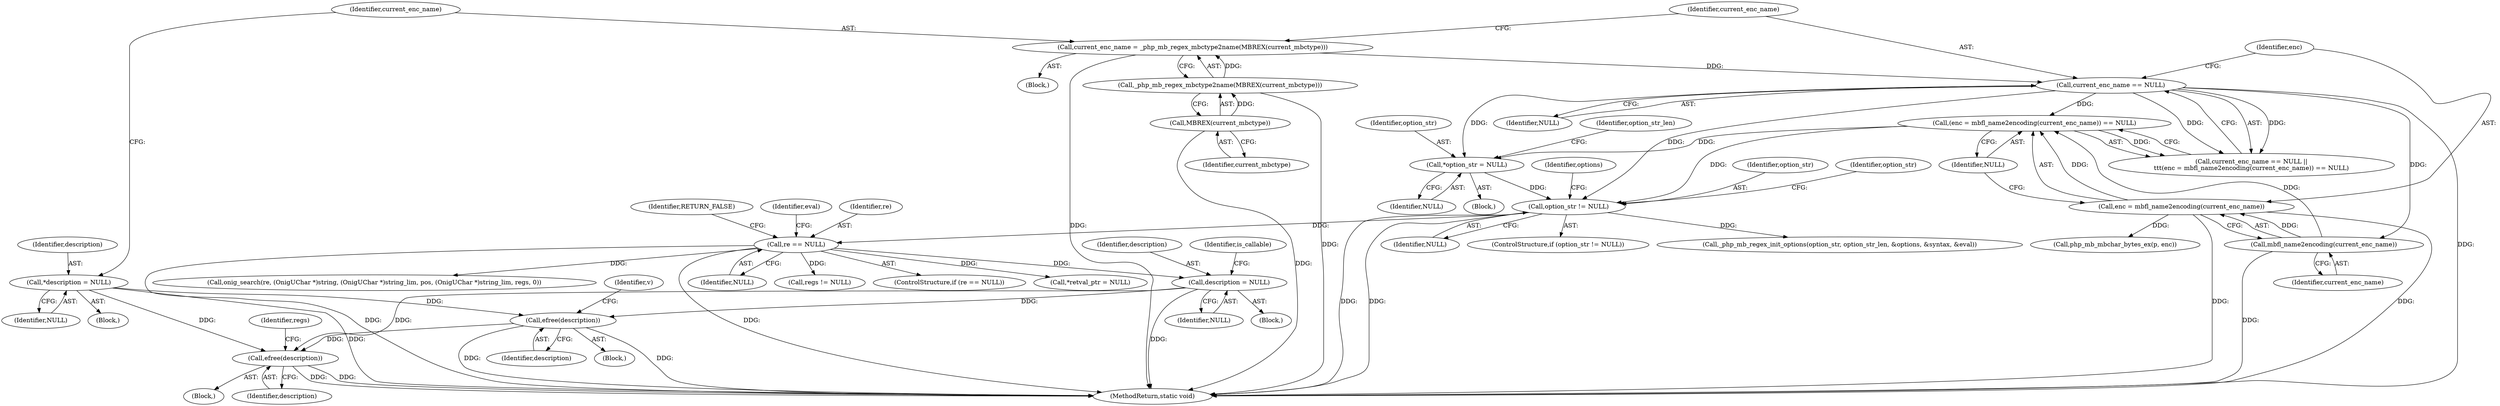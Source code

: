 digraph "0_php-src_5b597a2e5b28e2d5a52fc1be13f425f08f47cb62?w=1_1@API" {
"1000703" [label="(Call,efree(description))"];
"1000148" [label="(Call,*description = NULL)"];
"1000277" [label="(Call,description = NULL)"];
"1000257" [label="(Call,re == NULL)"];
"1000196" [label="(Call,option_str != NULL)"];
"1000178" [label="(Call,*option_str = NULL)"];
"1000162" [label="(Call,current_enc_name == NULL)"];
"1000155" [label="(Call,current_enc_name = _php_mb_regex_mbctype2name(MBREX(current_mbctype)))"];
"1000157" [label="(Call,_php_mb_regex_mbctype2name(MBREX(current_mbctype)))"];
"1000158" [label="(Call,MBREX(current_mbctype))"];
"1000165" [label="(Call,(enc = mbfl_name2encoding(current_enc_name)) == NULL)"];
"1000166" [label="(Call,enc = mbfl_name2encoding(current_enc_name))"];
"1000168" [label="(Call,mbfl_name2encoding(current_enc_name))"];
"1000624" [label="(Call,efree(description))"];
"1000259" [label="(Identifier,NULL)"];
"1000198" [label="(Identifier,NULL)"];
"1000157" [label="(Call,_php_mb_regex_mbctype2name(MBREX(current_mbctype)))"];
"1000170" [label="(Identifier,NULL)"];
"1000169" [label="(Identifier,current_enc_name)"];
"1000149" [label="(Identifier,description)"];
"1000159" [label="(Identifier,current_mbctype)"];
"1000625" [label="(Identifier,description)"];
"1000257" [label="(Call,re == NULL)"];
"1000702" [label="(Block,)"];
"1000162" [label="(Call,current_enc_name == NULL)"];
"1000155" [label="(Call,current_enc_name = _php_mb_regex_mbctype2name(MBREX(current_mbctype)))"];
"1000628" [label="(Identifier,v)"];
"1000195" [label="(ControlStructure,if (option_str != NULL))"];
"1000261" [label="(Identifier,RETURN_FALSE)"];
"1000212" [label="(Identifier,options)"];
"1000200" [label="(Call,_php_mb_regex_init_options(option_str, option_str_len, &options, &syntax, &eval))"];
"1000706" [label="(Call,regs != NULL)"];
"1000161" [label="(Call,current_enc_name == NULL ||\n\t\t\t(enc = mbfl_name2encoding(current_enc_name)) == NULL)"];
"1000158" [label="(Call,MBREX(current_mbctype))"];
"1000165" [label="(Call,(enc = mbfl_name2encoding(current_enc_name)) == NULL)"];
"1000176" [label="(Block,)"];
"1000264" [label="(Identifier,eval)"];
"1000180" [label="(Identifier,NULL)"];
"1000167" [label="(Identifier,enc)"];
"1000278" [label="(Identifier,description)"];
"1000183" [label="(Identifier,option_str_len)"];
"1000279" [label="(Identifier,NULL)"];
"1000179" [label="(Identifier,option_str)"];
"1000623" [label="(Block,)"];
"1000168" [label="(Call,mbfl_name2encoding(current_enc_name))"];
"1000197" [label="(Identifier,option_str)"];
"1000166" [label="(Call,enc = mbfl_name2encoding(current_enc_name))"];
"1000256" [label="(ControlStructure,if (re == NULL))"];
"1000150" [label="(Identifier,NULL)"];
"1000281" [label="(Identifier,is_callable)"];
"1000164" [label="(Identifier,NULL)"];
"1000258" [label="(Identifier,re)"];
"1000519" [label="(Call,*retval_ptr = NULL)"];
"1000153" [label="(Block,)"];
"1000196" [label="(Call,option_str != NULL)"];
"1000703" [label="(Call,efree(description))"];
"1000163" [label="(Identifier,current_enc_name)"];
"1000624" [label="(Call,efree(description))"];
"1000156" [label="(Identifier,current_enc_name)"];
"1000393" [label="(Call,php_mb_mbchar_bytes_ex(p, enc))"];
"1000148" [label="(Call,*description = NULL)"];
"1000312" [label="(Call,onig_search(re, (OnigUChar *)string, (OnigUChar *)string_lim, pos, (OnigUChar *)string_lim, regs, 0))"];
"1000704" [label="(Identifier,description)"];
"1000744" [label="(MethodReturn,static void)"];
"1000117" [label="(Block,)"];
"1000178" [label="(Call,*option_str = NULL)"];
"1000277" [label="(Call,description = NULL)"];
"1000707" [label="(Identifier,regs)"];
"1000201" [label="(Identifier,option_str)"];
"1000272" [label="(Block,)"];
"1000703" -> "1000702"  [label="AST: "];
"1000703" -> "1000704"  [label="CFG: "];
"1000704" -> "1000703"  [label="AST: "];
"1000707" -> "1000703"  [label="CFG: "];
"1000703" -> "1000744"  [label="DDG: "];
"1000703" -> "1000744"  [label="DDG: "];
"1000148" -> "1000703"  [label="DDG: "];
"1000277" -> "1000703"  [label="DDG: "];
"1000624" -> "1000703"  [label="DDG: "];
"1000148" -> "1000117"  [label="AST: "];
"1000148" -> "1000150"  [label="CFG: "];
"1000149" -> "1000148"  [label="AST: "];
"1000150" -> "1000148"  [label="AST: "];
"1000156" -> "1000148"  [label="CFG: "];
"1000148" -> "1000744"  [label="DDG: "];
"1000148" -> "1000624"  [label="DDG: "];
"1000277" -> "1000272"  [label="AST: "];
"1000277" -> "1000279"  [label="CFG: "];
"1000278" -> "1000277"  [label="AST: "];
"1000279" -> "1000277"  [label="AST: "];
"1000281" -> "1000277"  [label="CFG: "];
"1000277" -> "1000744"  [label="DDG: "];
"1000257" -> "1000277"  [label="DDG: "];
"1000277" -> "1000624"  [label="DDG: "];
"1000257" -> "1000256"  [label="AST: "];
"1000257" -> "1000259"  [label="CFG: "];
"1000258" -> "1000257"  [label="AST: "];
"1000259" -> "1000257"  [label="AST: "];
"1000261" -> "1000257"  [label="CFG: "];
"1000264" -> "1000257"  [label="CFG: "];
"1000257" -> "1000744"  [label="DDG: "];
"1000257" -> "1000744"  [label="DDG: "];
"1000196" -> "1000257"  [label="DDG: "];
"1000257" -> "1000312"  [label="DDG: "];
"1000257" -> "1000519"  [label="DDG: "];
"1000257" -> "1000706"  [label="DDG: "];
"1000196" -> "1000195"  [label="AST: "];
"1000196" -> "1000198"  [label="CFG: "];
"1000197" -> "1000196"  [label="AST: "];
"1000198" -> "1000196"  [label="AST: "];
"1000201" -> "1000196"  [label="CFG: "];
"1000212" -> "1000196"  [label="CFG: "];
"1000196" -> "1000744"  [label="DDG: "];
"1000196" -> "1000744"  [label="DDG: "];
"1000178" -> "1000196"  [label="DDG: "];
"1000162" -> "1000196"  [label="DDG: "];
"1000165" -> "1000196"  [label="DDG: "];
"1000196" -> "1000200"  [label="DDG: "];
"1000178" -> "1000176"  [label="AST: "];
"1000178" -> "1000180"  [label="CFG: "];
"1000179" -> "1000178"  [label="AST: "];
"1000180" -> "1000178"  [label="AST: "];
"1000183" -> "1000178"  [label="CFG: "];
"1000162" -> "1000178"  [label="DDG: "];
"1000165" -> "1000178"  [label="DDG: "];
"1000162" -> "1000161"  [label="AST: "];
"1000162" -> "1000164"  [label="CFG: "];
"1000163" -> "1000162"  [label="AST: "];
"1000164" -> "1000162"  [label="AST: "];
"1000167" -> "1000162"  [label="CFG: "];
"1000161" -> "1000162"  [label="CFG: "];
"1000162" -> "1000744"  [label="DDG: "];
"1000162" -> "1000161"  [label="DDG: "];
"1000162" -> "1000161"  [label="DDG: "];
"1000155" -> "1000162"  [label="DDG: "];
"1000162" -> "1000168"  [label="DDG: "];
"1000162" -> "1000165"  [label="DDG: "];
"1000155" -> "1000153"  [label="AST: "];
"1000155" -> "1000157"  [label="CFG: "];
"1000156" -> "1000155"  [label="AST: "];
"1000157" -> "1000155"  [label="AST: "];
"1000163" -> "1000155"  [label="CFG: "];
"1000155" -> "1000744"  [label="DDG: "];
"1000157" -> "1000155"  [label="DDG: "];
"1000157" -> "1000158"  [label="CFG: "];
"1000158" -> "1000157"  [label="AST: "];
"1000157" -> "1000744"  [label="DDG: "];
"1000158" -> "1000157"  [label="DDG: "];
"1000158" -> "1000159"  [label="CFG: "];
"1000159" -> "1000158"  [label="AST: "];
"1000158" -> "1000744"  [label="DDG: "];
"1000165" -> "1000161"  [label="AST: "];
"1000165" -> "1000170"  [label="CFG: "];
"1000166" -> "1000165"  [label="AST: "];
"1000170" -> "1000165"  [label="AST: "];
"1000161" -> "1000165"  [label="CFG: "];
"1000165" -> "1000161"  [label="DDG: "];
"1000166" -> "1000165"  [label="DDG: "];
"1000168" -> "1000165"  [label="DDG: "];
"1000166" -> "1000168"  [label="CFG: "];
"1000167" -> "1000166"  [label="AST: "];
"1000168" -> "1000166"  [label="AST: "];
"1000170" -> "1000166"  [label="CFG: "];
"1000166" -> "1000744"  [label="DDG: "];
"1000166" -> "1000744"  [label="DDG: "];
"1000168" -> "1000166"  [label="DDG: "];
"1000166" -> "1000393"  [label="DDG: "];
"1000168" -> "1000169"  [label="CFG: "];
"1000169" -> "1000168"  [label="AST: "];
"1000168" -> "1000744"  [label="DDG: "];
"1000624" -> "1000623"  [label="AST: "];
"1000624" -> "1000625"  [label="CFG: "];
"1000625" -> "1000624"  [label="AST: "];
"1000628" -> "1000624"  [label="CFG: "];
"1000624" -> "1000744"  [label="DDG: "];
"1000624" -> "1000744"  [label="DDG: "];
}
